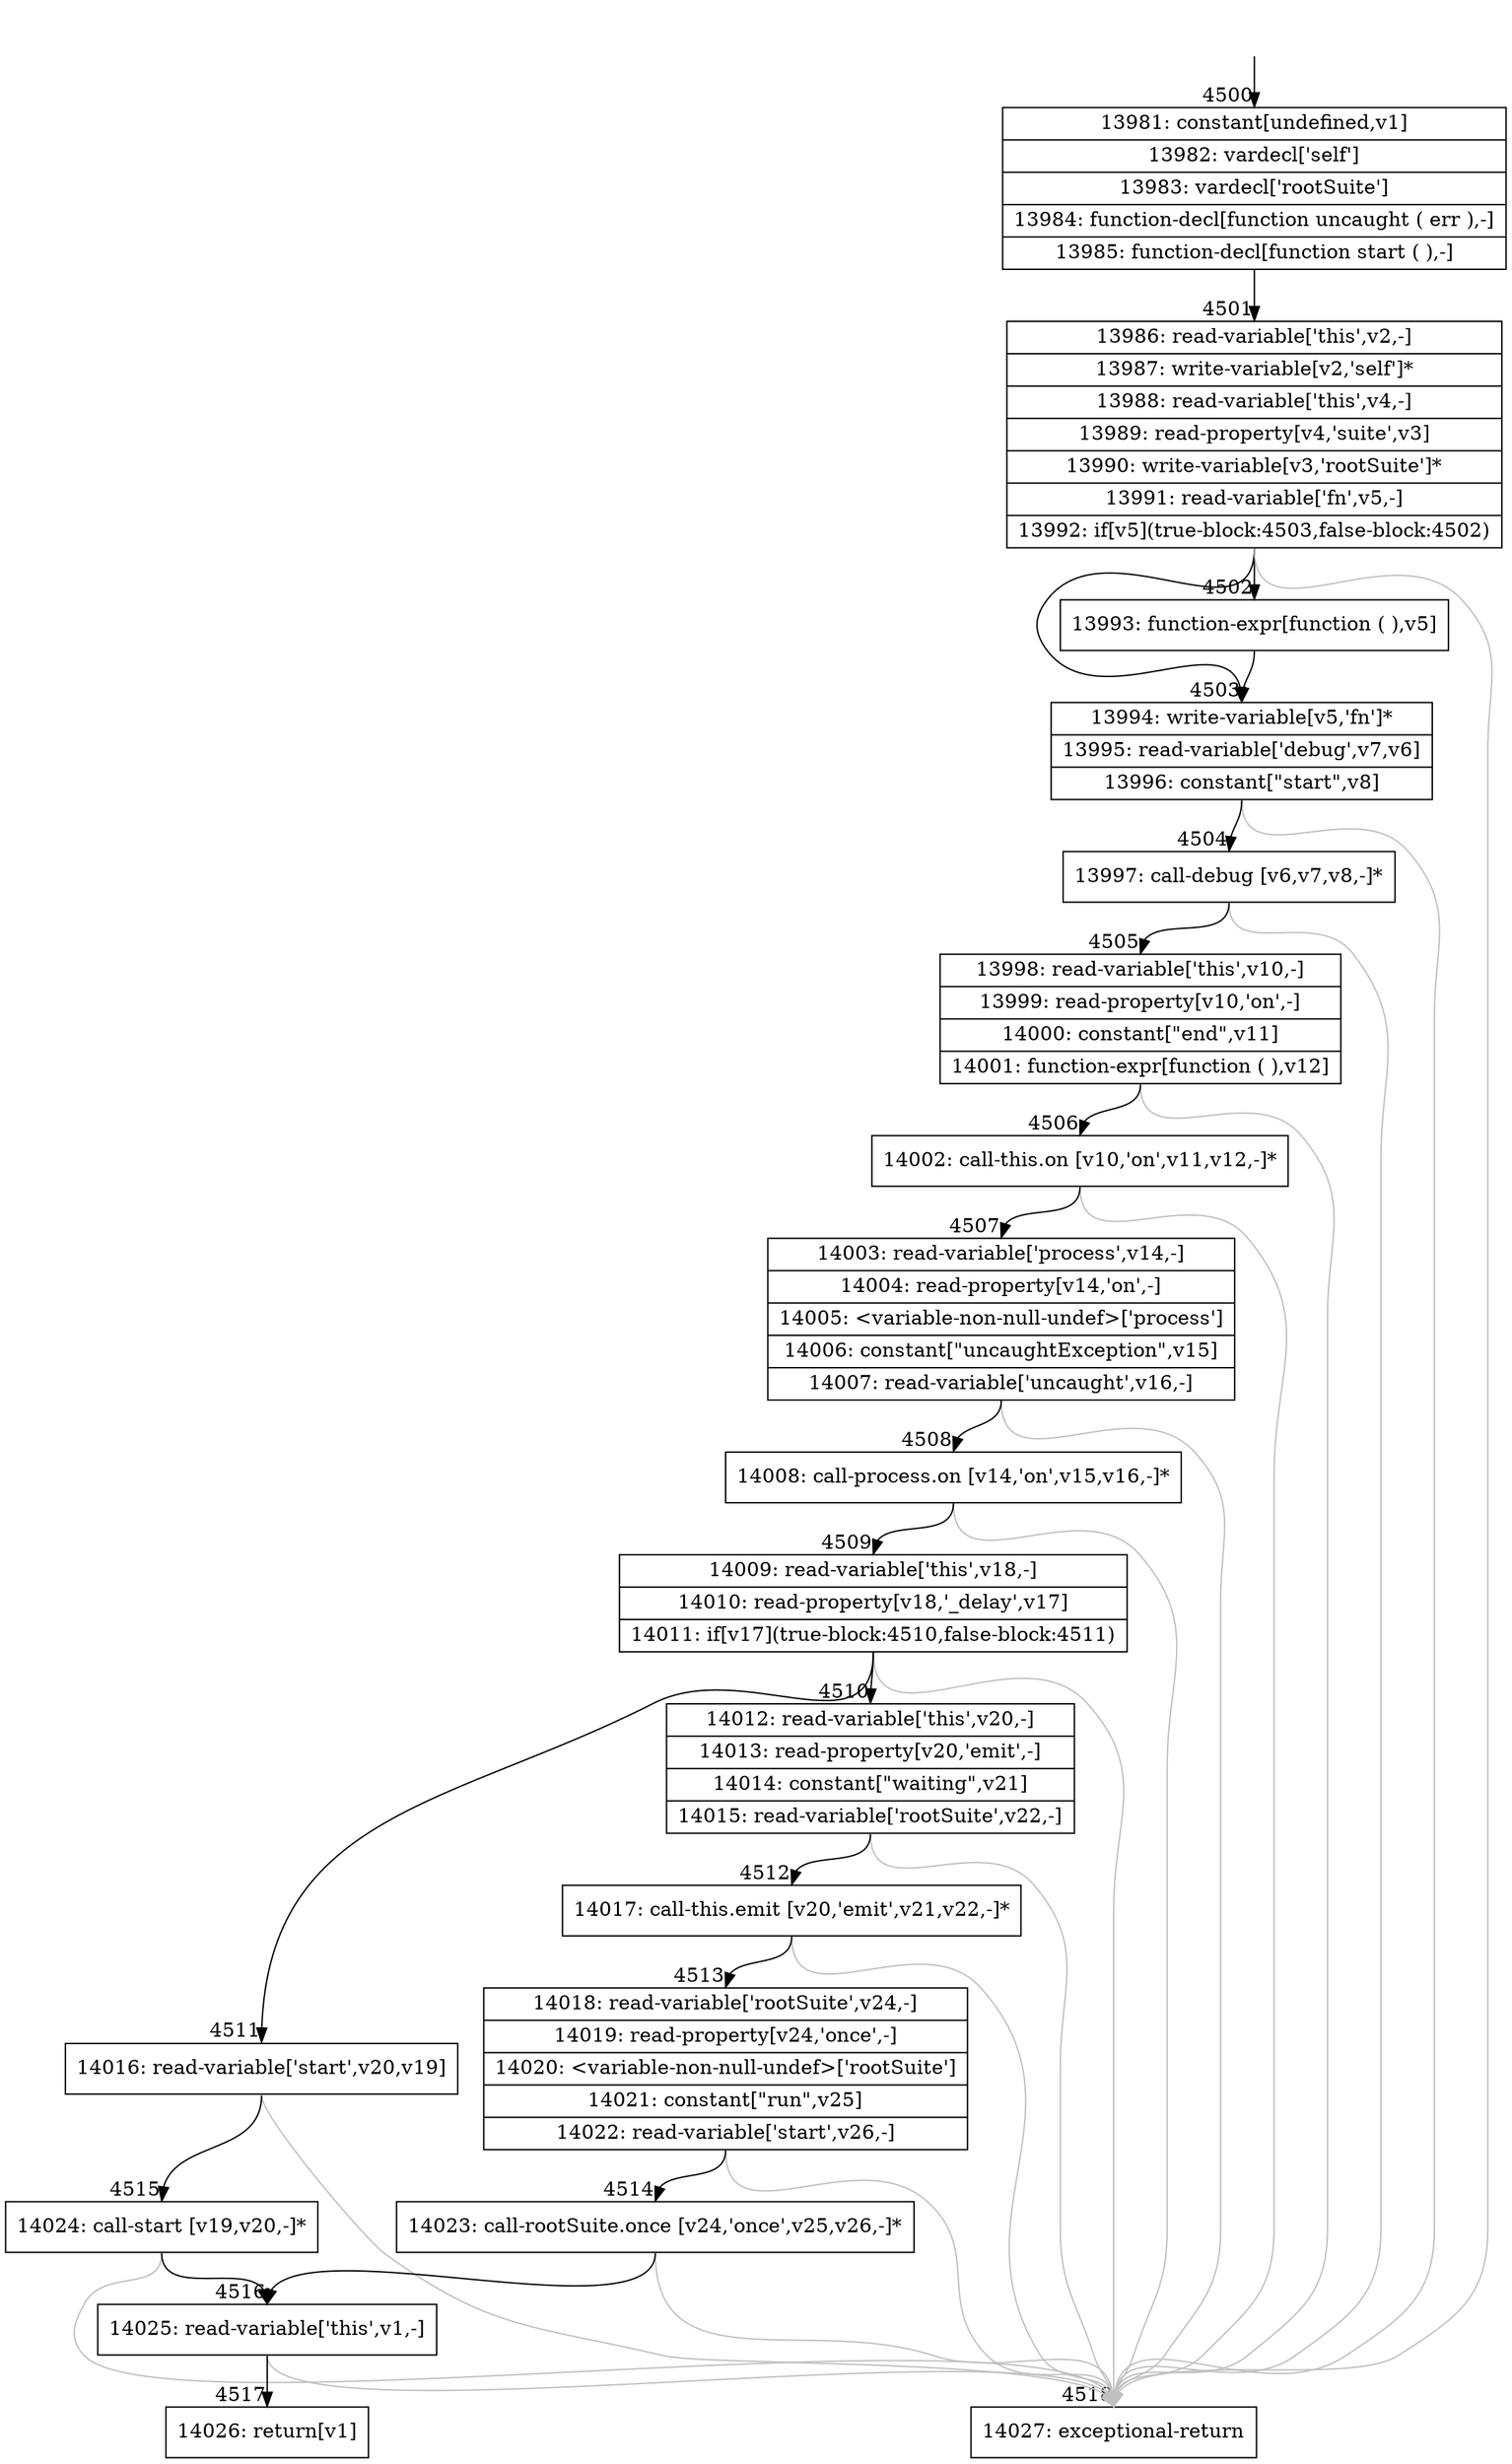 digraph {
rankdir="TD"
BB_entry399[shape=none,label=""];
BB_entry399 -> BB4500 [tailport=s, headport=n, headlabel="    4500"]
BB4500 [shape=record label="{13981: constant[undefined,v1]|13982: vardecl['self']|13983: vardecl['rootSuite']|13984: function-decl[function uncaught ( err ),-]|13985: function-decl[function start ( ),-]}" ] 
BB4500 -> BB4501 [tailport=s, headport=n, headlabel="      4501"]
BB4501 [shape=record label="{13986: read-variable['this',v2,-]|13987: write-variable[v2,'self']*|13988: read-variable['this',v4,-]|13989: read-property[v4,'suite',v3]|13990: write-variable[v3,'rootSuite']*|13991: read-variable['fn',v5,-]|13992: if[v5](true-block:4503,false-block:4502)}" ] 
BB4501 -> BB4503 [tailport=s, headport=n, headlabel="      4503"]
BB4501 -> BB4502 [tailport=s, headport=n, headlabel="      4502"]
BB4501 -> BB4518 [tailport=s, headport=n, color=gray, headlabel="      4518"]
BB4502 [shape=record label="{13993: function-expr[function ( ),v5]}" ] 
BB4502 -> BB4503 [tailport=s, headport=n]
BB4503 [shape=record label="{13994: write-variable[v5,'fn']*|13995: read-variable['debug',v7,v6]|13996: constant[\"start\",v8]}" ] 
BB4503 -> BB4504 [tailport=s, headport=n, headlabel="      4504"]
BB4503 -> BB4518 [tailport=s, headport=n, color=gray]
BB4504 [shape=record label="{13997: call-debug [v6,v7,v8,-]*}" ] 
BB4504 -> BB4505 [tailport=s, headport=n, headlabel="      4505"]
BB4504 -> BB4518 [tailport=s, headport=n, color=gray]
BB4505 [shape=record label="{13998: read-variable['this',v10,-]|13999: read-property[v10,'on',-]|14000: constant[\"end\",v11]|14001: function-expr[function ( ),v12]}" ] 
BB4505 -> BB4506 [tailport=s, headport=n, headlabel="      4506"]
BB4505 -> BB4518 [tailport=s, headport=n, color=gray]
BB4506 [shape=record label="{14002: call-this.on [v10,'on',v11,v12,-]*}" ] 
BB4506 -> BB4507 [tailport=s, headport=n, headlabel="      4507"]
BB4506 -> BB4518 [tailport=s, headport=n, color=gray]
BB4507 [shape=record label="{14003: read-variable['process',v14,-]|14004: read-property[v14,'on',-]|14005: \<variable-non-null-undef\>['process']|14006: constant[\"uncaughtException\",v15]|14007: read-variable['uncaught',v16,-]}" ] 
BB4507 -> BB4508 [tailport=s, headport=n, headlabel="      4508"]
BB4507 -> BB4518 [tailport=s, headport=n, color=gray]
BB4508 [shape=record label="{14008: call-process.on [v14,'on',v15,v16,-]*}" ] 
BB4508 -> BB4509 [tailport=s, headport=n, headlabel="      4509"]
BB4508 -> BB4518 [tailport=s, headport=n, color=gray]
BB4509 [shape=record label="{14009: read-variable['this',v18,-]|14010: read-property[v18,'_delay',v17]|14011: if[v17](true-block:4510,false-block:4511)}" ] 
BB4509 -> BB4510 [tailport=s, headport=n, headlabel="      4510"]
BB4509 -> BB4511 [tailport=s, headport=n, headlabel="      4511"]
BB4509 -> BB4518 [tailport=s, headport=n, color=gray]
BB4510 [shape=record label="{14012: read-variable['this',v20,-]|14013: read-property[v20,'emit',-]|14014: constant[\"waiting\",v21]|14015: read-variable['rootSuite',v22,-]}" ] 
BB4510 -> BB4512 [tailport=s, headport=n, headlabel="      4512"]
BB4510 -> BB4518 [tailport=s, headport=n, color=gray]
BB4511 [shape=record label="{14016: read-variable['start',v20,v19]}" ] 
BB4511 -> BB4515 [tailport=s, headport=n, headlabel="      4515"]
BB4511 -> BB4518 [tailport=s, headport=n, color=gray]
BB4512 [shape=record label="{14017: call-this.emit [v20,'emit',v21,v22,-]*}" ] 
BB4512 -> BB4513 [tailport=s, headport=n, headlabel="      4513"]
BB4512 -> BB4518 [tailport=s, headport=n, color=gray]
BB4513 [shape=record label="{14018: read-variable['rootSuite',v24,-]|14019: read-property[v24,'once',-]|14020: \<variable-non-null-undef\>['rootSuite']|14021: constant[\"run\",v25]|14022: read-variable['start',v26,-]}" ] 
BB4513 -> BB4514 [tailport=s, headport=n, headlabel="      4514"]
BB4513 -> BB4518 [tailport=s, headport=n, color=gray]
BB4514 [shape=record label="{14023: call-rootSuite.once [v24,'once',v25,v26,-]*}" ] 
BB4514 -> BB4516 [tailport=s, headport=n, headlabel="      4516"]
BB4514 -> BB4518 [tailport=s, headport=n, color=gray]
BB4515 [shape=record label="{14024: call-start [v19,v20,-]*}" ] 
BB4515 -> BB4516 [tailport=s, headport=n]
BB4515 -> BB4518 [tailport=s, headport=n, color=gray]
BB4516 [shape=record label="{14025: read-variable['this',v1,-]}" ] 
BB4516 -> BB4517 [tailport=s, headport=n, headlabel="      4517"]
BB4516 -> BB4518 [tailport=s, headport=n, color=gray]
BB4517 [shape=record label="{14026: return[v1]}" ] 
BB4518 [shape=record label="{14027: exceptional-return}" ] 
//#$~ 5229
}
